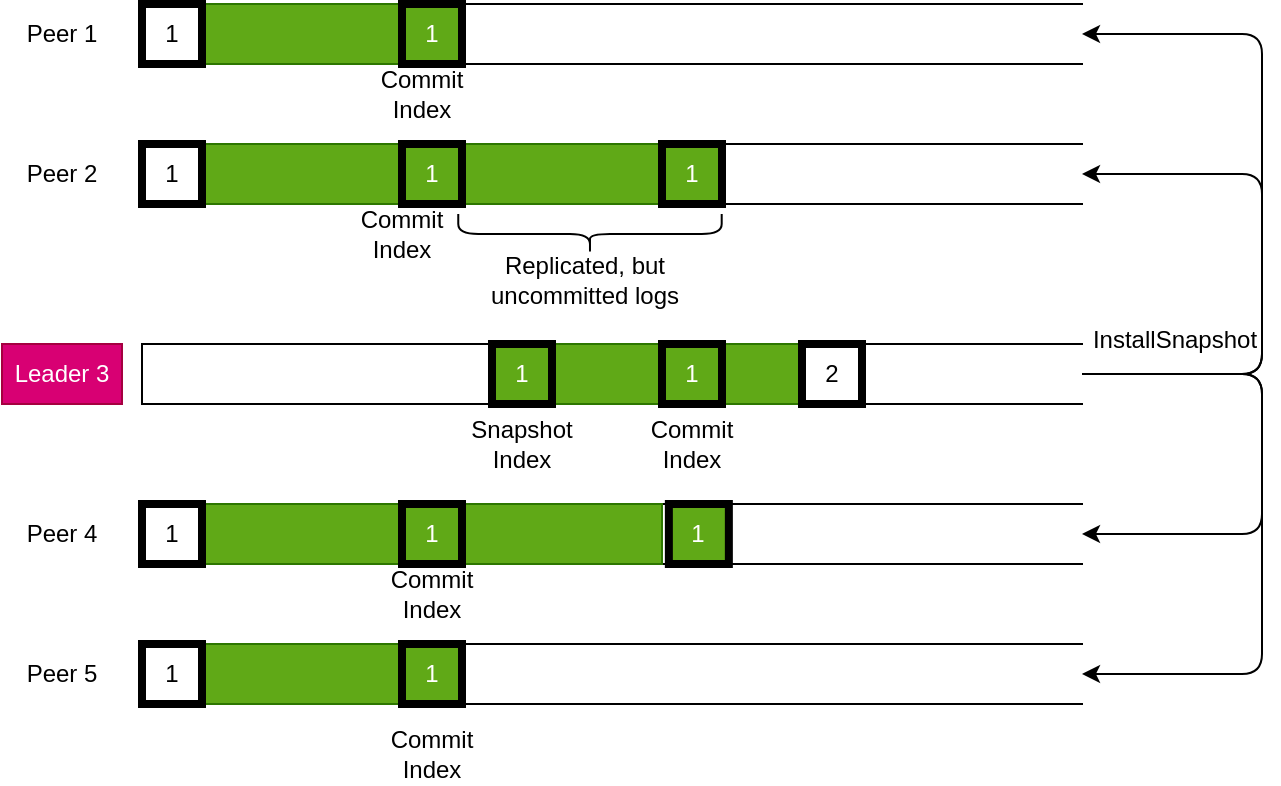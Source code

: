 <mxfile>
    <diagram id="Q9lrfwfsQ9Wmlzc_RXrY" name="Page-1">
        <mxGraphModel dx="1206" dy="662" grid="1" gridSize="10" guides="1" tooltips="1" connect="1" arrows="1" fold="1" page="1" pageScale="1" pageWidth="827" pageHeight="1169" math="0" shadow="0">
            <root>
                <mxCell id="0"/>
                <mxCell id="1" parent="0"/>
                <mxCell id="61" value="" style="shape=partialRectangle;whiteSpace=wrap;html=1;bottom=1;right=1;left=1;top=0;fillColor=none;routingCenterX=-0.5;rotation=90;" parent="1" vertex="1">
                    <mxGeometry x="354" width="30" height="470" as="geometry"/>
                </mxCell>
                <mxCell id="62" value="" style="shape=partialRectangle;whiteSpace=wrap;html=1;bottom=1;right=1;left=1;top=0;fillColor=none;routingCenterX=-0.5;rotation=90;" parent="1" vertex="1">
                    <mxGeometry x="354" y="80" width="30" height="470" as="geometry"/>
                </mxCell>
                <mxCell id="63" value="" style="shape=partialRectangle;whiteSpace=wrap;html=1;bottom=1;right=1;left=1;top=0;fillColor=none;routingCenterX=-0.5;rotation=90;" parent="1" vertex="1">
                    <mxGeometry x="354" y="150" width="30" height="470" as="geometry"/>
                </mxCell>
                <mxCell id="64" value="" style="rounded=0;whiteSpace=wrap;html=1;fillColor=#60a917;fontColor=#ffffff;strokeColor=#2D7600;" parent="1" vertex="1">
                    <mxGeometry x="324" y="220" width="150" height="30" as="geometry"/>
                </mxCell>
                <mxCell id="65" value="" style="rounded=0;whiteSpace=wrap;html=1;fillColor=#60a917;fontColor=#ffffff;strokeColor=#2D7600;" parent="1" vertex="1">
                    <mxGeometry x="134" y="300" width="260" height="30" as="geometry"/>
                </mxCell>
                <mxCell id="66" value="" style="rounded=0;whiteSpace=wrap;html=1;fillColor=#60a917;fontColor=#ffffff;strokeColor=#2D7600;" parent="1" vertex="1">
                    <mxGeometry x="134" y="370" width="160" height="30" as="geometry"/>
                </mxCell>
                <mxCell id="67" value="Peer 1" style="text;html=1;strokeColor=none;fillColor=none;align=center;verticalAlign=middle;whiteSpace=wrap;rounded=0;" parent="1" vertex="1">
                    <mxGeometry x="64" y="50" width="60" height="30" as="geometry"/>
                </mxCell>
                <mxCell id="68" value="Peer 2" style="text;html=1;strokeColor=none;fillColor=none;align=center;verticalAlign=middle;whiteSpace=wrap;rounded=0;" parent="1" vertex="1">
                    <mxGeometry x="64" y="120" width="60" height="30" as="geometry"/>
                </mxCell>
                <mxCell id="69" value="Leader 3" style="text;html=1;strokeColor=#A50040;fillColor=#d80073;align=center;verticalAlign=middle;whiteSpace=wrap;rounded=0;fontColor=#ffffff;" parent="1" vertex="1">
                    <mxGeometry x="64" y="220" width="60" height="30" as="geometry"/>
                </mxCell>
                <mxCell id="70" value="Peer 4" style="text;html=1;strokeColor=none;fillColor=none;align=center;verticalAlign=middle;whiteSpace=wrap;rounded=0;" parent="1" vertex="1">
                    <mxGeometry x="64" y="300" width="60" height="30" as="geometry"/>
                </mxCell>
                <mxCell id="71" value="Peer 5" style="text;html=1;strokeColor=none;fillColor=none;align=center;verticalAlign=middle;whiteSpace=wrap;rounded=0;" parent="1" vertex="1">
                    <mxGeometry x="64" y="370" width="60" height="30" as="geometry"/>
                </mxCell>
                <mxCell id="72" value="1" style="rounded=0;whiteSpace=wrap;html=1;fillColor=#60a917;fontColor=#ffffff;strokeColor=#000000;strokeWidth=4;" parent="1" vertex="1">
                    <mxGeometry x="394" y="220" width="30" height="30" as="geometry"/>
                </mxCell>
                <mxCell id="73" value="1" style="rounded=0;whiteSpace=wrap;html=1;fillColor=#60a917;fontColor=#ffffff;strokeColor=#000000;strokeWidth=4;" parent="1" vertex="1">
                    <mxGeometry x="397.43" y="300" width="30" height="30" as="geometry"/>
                </mxCell>
                <mxCell id="74" value="1" style="rounded=0;whiteSpace=wrap;html=1;fillColor=#60a917;fontColor=#ffffff;strokeColor=#000000;strokeWidth=4;" parent="1" vertex="1">
                    <mxGeometry x="264" y="370" width="30" height="30" as="geometry"/>
                </mxCell>
                <mxCell id="75" value="" style="shape=partialRectangle;whiteSpace=wrap;html=1;bottom=1;right=1;left=1;top=0;fillColor=none;routingCenterX=-0.5;rotation=90;" parent="1" vertex="1">
                    <mxGeometry x="354" y="-100" width="30" height="470" as="geometry"/>
                </mxCell>
                <mxCell id="76" value="" style="rounded=0;whiteSpace=wrap;html=1;fillColor=#60a917;fontColor=#ffffff;strokeColor=#2D7600;" parent="1" vertex="1">
                    <mxGeometry x="134" y="120" width="270" height="30" as="geometry"/>
                </mxCell>
                <mxCell id="77" value="1" style="rounded=0;whiteSpace=wrap;html=1;fillColor=#60a917;fontColor=#ffffff;strokeColor=#000000;strokeWidth=4;" parent="1" vertex="1">
                    <mxGeometry x="394" y="120" width="30" height="30" as="geometry"/>
                </mxCell>
                <mxCell id="78" value="" style="shape=partialRectangle;whiteSpace=wrap;html=1;bottom=1;right=1;left=1;top=0;fillColor=none;routingCenterX=-0.5;rotation=90;" parent="1" vertex="1">
                    <mxGeometry x="354" y="-170" width="30" height="470" as="geometry"/>
                </mxCell>
                <mxCell id="79" value="" style="rounded=0;whiteSpace=wrap;html=1;fillColor=#60a917;fontColor=#ffffff;strokeColor=#2D7600;" parent="1" vertex="1">
                    <mxGeometry x="134" y="50" width="150" height="30" as="geometry"/>
                </mxCell>
                <mxCell id="80" value="1" style="rounded=0;whiteSpace=wrap;html=1;fillColor=#60a917;fontColor=#ffffff;strokeColor=#000000;strokeWidth=4;" parent="1" vertex="1">
                    <mxGeometry x="264" y="50" width="30" height="30" as="geometry"/>
                </mxCell>
                <mxCell id="81" value="Commit Index" style="text;html=1;strokeColor=none;fillColor=none;align=center;verticalAlign=middle;whiteSpace=wrap;rounded=0;" parent="1" vertex="1">
                    <mxGeometry x="379" y="250" width="60" height="40" as="geometry"/>
                </mxCell>
                <mxCell id="82" value="1" style="rounded=0;whiteSpace=wrap;html=1;fillColor=#60a917;fontColor=#ffffff;strokeColor=#000000;strokeWidth=4;" parent="1" vertex="1">
                    <mxGeometry x="264" y="300" width="30" height="30" as="geometry"/>
                </mxCell>
                <mxCell id="83" value="Commit Index" style="text;html=1;strokeColor=none;fillColor=none;align=center;verticalAlign=middle;whiteSpace=wrap;rounded=0;" parent="1" vertex="1">
                    <mxGeometry x="249" y="330" width="60" height="30" as="geometry"/>
                </mxCell>
                <mxCell id="84" value="Commit Index" style="text;html=1;strokeColor=none;fillColor=none;align=center;verticalAlign=middle;whiteSpace=wrap;rounded=0;" parent="1" vertex="1">
                    <mxGeometry x="234" y="150" width="60" height="30" as="geometry"/>
                </mxCell>
                <mxCell id="85" value="1" style="rounded=0;whiteSpace=wrap;html=1;fillColor=#60a917;fontColor=#ffffff;strokeColor=#000000;strokeWidth=4;" parent="1" vertex="1">
                    <mxGeometry x="264" y="120" width="30" height="30" as="geometry"/>
                </mxCell>
                <mxCell id="86" value="Commit Index" style="text;html=1;strokeColor=none;fillColor=none;align=center;verticalAlign=middle;whiteSpace=wrap;rounded=0;" parent="1" vertex="1">
                    <mxGeometry x="249" y="410" width="60" height="30" as="geometry"/>
                </mxCell>
                <mxCell id="87" value="" style="shape=curlyBracket;whiteSpace=wrap;html=1;rounded=1;rotation=-90;" parent="1" vertex="1">
                    <mxGeometry x="347.99" y="99.14" width="20" height="131.72" as="geometry"/>
                </mxCell>
                <mxCell id="88" value="Replicated, but uncommitted logs" style="text;html=1;strokeColor=none;fillColor=none;align=center;verticalAlign=middle;whiteSpace=wrap;rounded=0;" parent="1" vertex="1">
                    <mxGeometry x="298.86" y="173.44" width="113.43" height="30" as="geometry"/>
                </mxCell>
                <mxCell id="91" value="Commit Index" style="text;html=1;strokeColor=none;fillColor=none;align=center;verticalAlign=middle;whiteSpace=wrap;rounded=0;" parent="1" vertex="1">
                    <mxGeometry x="244" y="80" width="60" height="30" as="geometry"/>
                </mxCell>
                <mxCell id="95" value="&lt;font color=&quot;#000000&quot;&gt;1&lt;/font&gt;" style="rounded=0;whiteSpace=wrap;html=1;strokeWidth=4;fillColor=#FFFFFF;strokeColor=#000000;" parent="1" vertex="1">
                    <mxGeometry x="134" y="50" width="30" height="30" as="geometry"/>
                </mxCell>
                <mxCell id="96" value="&lt;font color=&quot;#000000&quot;&gt;1&lt;/font&gt;" style="rounded=0;whiteSpace=wrap;html=1;strokeWidth=4;fillColor=#FFFFFF;strokeColor=#000000;" parent="1" vertex="1">
                    <mxGeometry x="134" y="120" width="30" height="30" as="geometry"/>
                </mxCell>
                <mxCell id="97" value="&lt;font color=&quot;#000000&quot;&gt;1&lt;/font&gt;" style="rounded=0;whiteSpace=wrap;html=1;strokeWidth=4;fillColor=#FFFFFF;strokeColor=#000000;" parent="1" vertex="1">
                    <mxGeometry x="134" y="300" width="30" height="30" as="geometry"/>
                </mxCell>
                <mxCell id="98" value="&lt;font color=&quot;#000000&quot;&gt;1&lt;/font&gt;" style="rounded=0;whiteSpace=wrap;html=1;strokeWidth=4;fillColor=#FFFFFF;strokeColor=#000000;" parent="1" vertex="1">
                    <mxGeometry x="134" y="370" width="30" height="30" as="geometry"/>
                </mxCell>
                <mxCell id="100" value="Snapshot&lt;br&gt;Index" style="text;html=1;strokeColor=none;fillColor=none;align=center;verticalAlign=middle;whiteSpace=wrap;rounded=0;" parent="1" vertex="1">
                    <mxGeometry x="294" y="255" width="60" height="30" as="geometry"/>
                </mxCell>
                <mxCell id="101" value="&lt;font color=&quot;#000000&quot;&gt;2&lt;/font&gt;" style="rounded=0;whiteSpace=wrap;html=1;strokeWidth=4;fillColor=#FFFFFF;strokeColor=#000000;" parent="1" vertex="1">
                    <mxGeometry x="464" y="220" width="30" height="30" as="geometry"/>
                </mxCell>
                <mxCell id="104" value="" style="edgeStyle=elbowEdgeStyle;elbow=horizontal;endArrow=classic;html=1;entryX=0.5;entryY=0;entryDx=0;entryDy=0;exitX=0.5;exitY=0;exitDx=0;exitDy=0;" parent="1" source="61" target="75" edge="1">
                    <mxGeometry width="50" height="50" relative="1" as="geometry">
                        <mxPoint x="614" y="230.86" as="sourcePoint"/>
                        <mxPoint x="674" y="140" as="targetPoint"/>
                        <Array as="points">
                            <mxPoint x="694" y="190"/>
                        </Array>
                    </mxGeometry>
                </mxCell>
                <mxCell id="105" value="" style="edgeStyle=elbowEdgeStyle;elbow=horizontal;endArrow=classic;html=1;entryX=0.5;entryY=0;entryDx=0;entryDy=0;exitX=0.5;exitY=0;exitDx=0;exitDy=0;" parent="1" source="61" target="78" edge="1">
                    <mxGeometry width="50" height="50" relative="1" as="geometry">
                        <mxPoint x="614" y="245" as="sourcePoint"/>
                        <mxPoint x="614" y="145" as="targetPoint"/>
                        <Array as="points">
                            <mxPoint x="694" y="150"/>
                        </Array>
                    </mxGeometry>
                </mxCell>
                <mxCell id="106" value="" style="edgeStyle=elbowEdgeStyle;elbow=horizontal;endArrow=classic;html=1;entryX=0.5;entryY=0;entryDx=0;entryDy=0;exitX=0.5;exitY=0;exitDx=0;exitDy=0;" parent="1" source="61" target="62" edge="1">
                    <mxGeometry width="50" height="50" relative="1" as="geometry">
                        <mxPoint x="604" y="230.86" as="sourcePoint"/>
                        <mxPoint x="604" y="130.86" as="targetPoint"/>
                        <Array as="points">
                            <mxPoint x="694" y="185.86"/>
                        </Array>
                    </mxGeometry>
                </mxCell>
                <mxCell id="107" value="" style="edgeStyle=elbowEdgeStyle;elbow=horizontal;endArrow=classic;html=1;entryX=0.5;entryY=0;entryDx=0;entryDy=0;exitX=0.5;exitY=0;exitDx=0;exitDy=0;" parent="1" source="61" target="63" edge="1">
                    <mxGeometry width="50" height="50" relative="1" as="geometry">
                        <mxPoint x="614" y="245" as="sourcePoint"/>
                        <mxPoint x="614" y="325" as="targetPoint"/>
                        <Array as="points">
                            <mxPoint x="694" y="310"/>
                        </Array>
                    </mxGeometry>
                </mxCell>
                <mxCell id="108" value="InstallSnapshot" style="text;html=1;strokeColor=none;fillColor=none;align=center;verticalAlign=middle;whiteSpace=wrap;rounded=0;" parent="1" vertex="1">
                    <mxGeometry x="600" y="203.44" width="101" height="30" as="geometry"/>
                </mxCell>
                <mxCell id="109" value="1" style="rounded=0;whiteSpace=wrap;html=1;fillColor=#60a917;fontColor=#ffffff;strokeColor=#000000;strokeWidth=4;" vertex="1" parent="1">
                    <mxGeometry x="309" y="220" width="30" height="30" as="geometry"/>
                </mxCell>
            </root>
        </mxGraphModel>
    </diagram>
</mxfile>